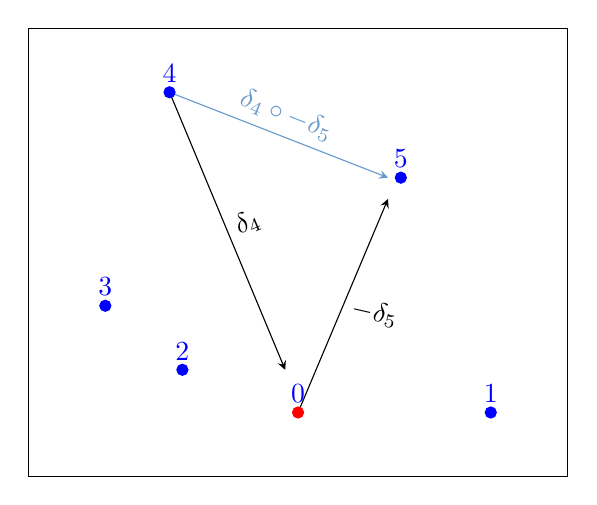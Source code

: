 \begin{tikzpicture}
  \pgfplotsset{ticks=none}
  \definecolor{oblue}{rgb}{0.4, 0.6, 0.8}

  \begin{axis}[
    enlargelimits=0.2,
  ]

    \addplot+[scatter/classes={a={blue}, b={red}, c={oblue}},
      scatter,
      mark=*,
      only marks,
      scatter src=explicit symbolic,
      nodes near coords*={\Label},
      visualization depends on={value \thisrow{label} \as \Label}
    ]
    table[meta=class]
    {
      x y class label
      0.5 0.2 a 1
      0.26 0.22 a 2
      0.35 0.2 b 0
      0.25 0.35 a 4
      0.2 0.25 a 3
      0.43 0.31 a 5
    };
    
    \definecolor{oblue}{rgb}{0.4, 0.6, 0.8}
    \draw[red,->,>=stealth,black] (axis cs:0.25,0.35) -- (axis cs:0.34,0.22) node[midway,right,sloped,rotate=90] {$\delta_{4}$};
    \draw[red,->,>=stealth,black] (axis cs:0.35,0.2) -- (axis cs:0.42,0.3) node[midway,right,sloped,rotate=280] {$-\delta_{5}$};
    \draw[red,->,>=stealth,oblue] (axis cs:0.25,0.35) -- (axis cs:0.42,0.31) node[midway,above,sloped,rotate=0] {$\delta_4 \circ -\delta_{5}$};
   
  \end{axis}
\end{tikzpicture}